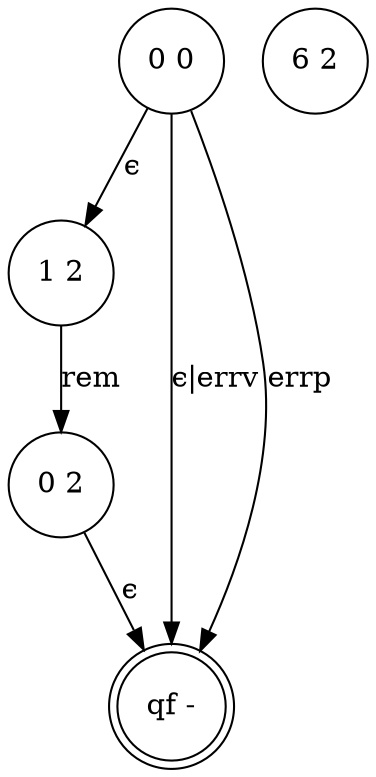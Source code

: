 digraph 7 {
	"1 2" [shape=circle]
	"0 2" [shape=circle]
	"qf -" [shape=doublecircle]
	"0 0" [shape=circle]
	"6 2" [shape=circle]
	"1 2" -> "0 2" [label=rem]
	"0 2" -> "qf -" [label="ϵ"]
	"0 0" -> "1 2" [label="ϵ"]
	"0 0" -> "qf -" [label="ϵ|errv"]
	"0 0" -> "qf -" [label=errp]
}
